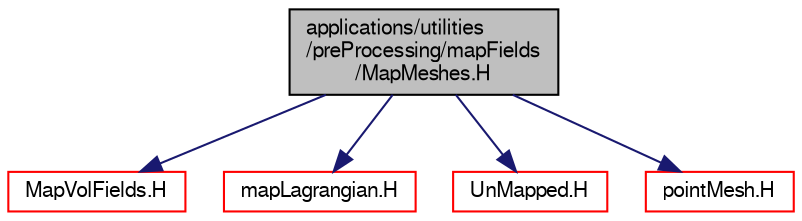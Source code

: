 digraph "applications/utilities/preProcessing/mapFields/MapMeshes.H"
{
  bgcolor="transparent";
  edge [fontname="FreeSans",fontsize="10",labelfontname="FreeSans",labelfontsize="10"];
  node [fontname="FreeSans",fontsize="10",shape=record];
  Node0 [label="applications/utilities\l/preProcessing/mapFields\l/MapMeshes.H",height=0.2,width=0.4,color="black", fillcolor="grey75", style="filled", fontcolor="black"];
  Node0 -> Node1 [color="midnightblue",fontsize="10",style="solid",fontname="FreeSans"];
  Node1 [label="MapVolFields.H",height=0.2,width=0.4,color="red",URL="$a19508.html"];
  Node0 -> Node296 [color="midnightblue",fontsize="10",style="solid",fontname="FreeSans"];
  Node296 [label="mapLagrangian.H",height=0.2,width=0.4,color="red",URL="$a19499.html",tooltip="Maps lagrangian positions and fields. "];
  Node0 -> Node297 [color="midnightblue",fontsize="10",style="solid",fontname="FreeSans"];
  Node297 [label="UnMapped.H",height=0.2,width=0.4,color="red",URL="$a19514.html"];
  Node0 -> Node298 [color="midnightblue",fontsize="10",style="solid",fontname="FreeSans"];
  Node298 [label="pointMesh.H",height=0.2,width=0.4,color="red",URL="$a11399.html"];
}
